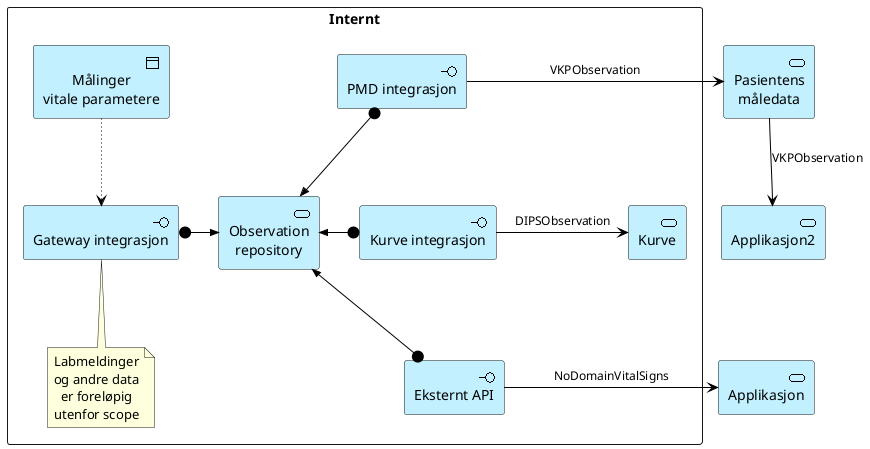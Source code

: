 @startuml
!include <archimate/Archimate>

rectangle Internt {
  archimate #Application "Målinger\nvitale parametere" as maling <<object>>
  archimate #Application "Gateway integrasjon" as gateway<<interface>>
  archimate #Application "Observation\nrepository" as repo<<service>>
  archimate #Application "Kurve integrasjon" as kurveint<<interface>>
  archimate #Application "Kurve" as kurve<<service>>
  archimate #Application "Eksternt API" as ekstern<<interface>>
  archimate #Application "PMD integrasjon" as pmdint<<interface>>
  note "Labmeldinger\nog andre data\ner foreløpig\nutenfor scope" as scope_data
}
archimate #Application "Applikasjon" as app<<service>>
archimate #Application "Applikasjon2" as app2<<service>>
archimate #Application "Pasientens\nmåledata" as pmd<<service>>

Rel_Association_Up(scope_data, gateway)
Rel_Access_r_Up(gateway, maling)

Rel_Assignment_Right(gateway, repo)
Rel_Assignment_Left(kurveint, repo)
Rel_Assignment_Up(ekstern, repo)
Rel_Assignment_Down(pmdint, repo)

Rel_Serving_Right(pmdint, pmd, VKPObservation)
Rel_Serving_Right(kurveint, kurve, DIPSObservation)
Rel_Serving_Right(ekstern, app, NoDomainVitalSigns)
Rel_Serving_Down(pmd, app2, VKPObservation)

@enduml